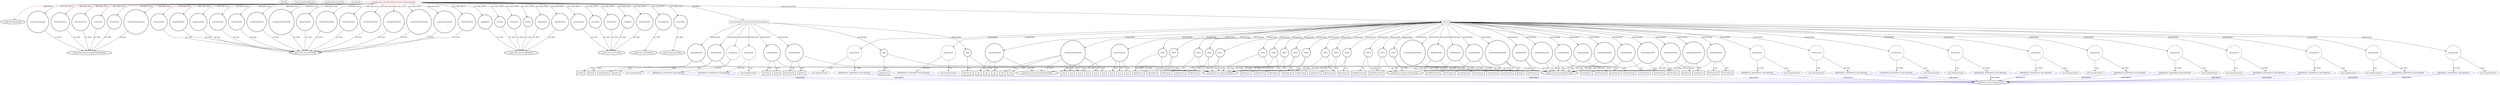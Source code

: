 digraph {
baseInfo[graphId=2993,category="extension_graph",isAnonymous=false,possibleRelation=true]
frameworkRelatedTypesInfo[0="javafx.fxml.Initializable"]
possibleCollaborationsInfo[0="2993~OVERRIDING_METHOD_DECLARATION-INSTANTIATION-~javafx.fxml.Initializable ~javafx.beans.value.ChangeListener ~false~true",1="2993~CLIENT_METHOD_DECLARATION-INSTANTIATION-~javafx.fxml.Initializable ~javafx.beans.value.ChangeListener ~false~true"]
locationInfo[projectName="hock323-eventManager",filePath="/hock323-eventManager/EventManager-master/src/eventManager/controller/pokerTournament/FormatController.java",contextSignature="FormatController",graphId="2993"]
0[label="eventManager.controller.pokerTournament.FormatController",vertexType="ROOT_CLIENT_CLASS_DECLARATION",isFrameworkType=false,color=red]
1[label="javafx.fxml.Initializable",vertexType="FRAMEWORK_INTERFACE_TYPE",isFrameworkType=true,peripheries=2]
2[label="buyinChipsCheck",vertexType="FIELD_DECLARATION",isFrameworkType=true,peripheries=2,shape=circle]
3[label="javafx.beans.property.SimpleBooleanProperty",vertexType="FRAMEWORK_CLASS_TYPE",isFrameworkType=true,peripheries=2]
4[label="buyinCostCheck",vertexType="FIELD_DECLARATION",isFrameworkType=true,peripheries=2,shape=circle]
6[label="chipsAddonField",vertexType="FIELD_DECLARATION",isFrameworkType=true,peripheries=2,shape=circle]
7[label="javafx.scene.control.TextField",vertexType="FRAMEWORK_CLASS_TYPE",isFrameworkType=true,peripheries=2]
8[label="chipsBuyinField",vertexType="FIELD_DECLARATION",isFrameworkType=true,peripheries=2,shape=circle]
10[label="costAddonField",vertexType="FIELD_DECLARATION",isFrameworkType=true,peripheries=2,shape=circle]
12[label="costBuyinField",vertexType="FIELD_DECLARATION",isFrameworkType=true,peripheries=2,shape=circle]
14[label="costKnockoutField",vertexType="FIELD_DECLARATION",isFrameworkType=true,peripheries=2,shape=circle]
16[label="createMode",vertexType="FIELD_DECLARATION",isFrameworkType=true,peripheries=2,shape=circle]
18[label="entryFee",vertexType="FIELD_DECLARATION",isFrameworkType=true,peripheries=2,shape=circle]
19[label="javafx.scene.control.ToggleButton",vertexType="FRAMEWORK_CLASS_TYPE",isFrameworkType=true,peripheries=2]
20[label="euroAddon",vertexType="FIELD_DECLARATION",isFrameworkType=true,peripheries=2,shape=circle]
21[label="javafx.scene.control.Label",vertexType="FRAMEWORK_CLASS_TYPE",isFrameworkType=true,peripheries=2]
22[label="euroKnockout",vertexType="FIELD_DECLARATION",isFrameworkType=true,peripheries=2,shape=circle]
24[label="euroRebuy",vertexType="FIELD_DECLARATION",isFrameworkType=true,peripheries=2,shape=circle]
26[label="extOrganizationFeeField",vertexType="FIELD_DECLARATION",isFrameworkType=true,peripheries=2,shape=circle]
28[label="externalFee",vertexType="FIELD_DECLARATION",isFrameworkType=true,peripheries=2,shape=circle]
30[label="feeTypeButton",vertexType="FIELD_DECLARATION",isFrameworkType=true,peripheries=2,shape=circle]
31[label="javafx.scene.control.Button",vertexType="FRAMEWORK_CLASS_TYPE",isFrameworkType=true,peripheries=2]
32[label="formatCheck",vertexType="FIELD_DECLARATION",isFrameworkType=true,peripheries=2,shape=circle]
34[label="formatVBox",vertexType="FIELD_DECLARATION",isFrameworkType=true,peripheries=2,shape=circle]
35[label="javafx.scene.layout.VBox",vertexType="FRAMEWORK_CLASS_TYPE",isFrameworkType=true,peripheries=2]
36[label="leaguePoolField",vertexType="FIELD_DECLARATION",isFrameworkType=true,peripheries=2,shape=circle]
38[label="levelMaxRebuyField",vertexType="FIELD_DECLARATION",isFrameworkType=true,peripheries=2,shape=circle]
40[label="lvMaxBuyinField",vertexType="FIELD_DECLARATION",isFrameworkType=true,peripheries=2,shape=circle]
42[label="numMaxAddonField",vertexType="FIELD_DECLARATION",isFrameworkType=true,peripheries=2,shape=circle]
44[label="numMaxRebuyField",vertexType="FIELD_DECLARATION",isFrameworkType=true,peripheries=2,shape=circle]
46[label="numMaxReentradaField",vertexType="FIELD_DECLARATION",isFrameworkType=true,peripheries=2,shape=circle]
48[label="numberExceptionCheck",vertexType="FIELD_DECLARATION",isFrameworkType=true,peripheries=2,shape=circle]
50[label="organizationFeeField",vertexType="FIELD_DECLARATION",isFrameworkType=true,peripheries=2,shape=circle]
52[label="perExternalFee",vertexType="FIELD_DECLARATION",isFrameworkType=true,peripheries=2,shape=circle]
54[label="perLeaguePool",vertexType="FIELD_DECLARATION",isFrameworkType=true,peripheries=2,shape=circle]
56[label="poolFee",vertexType="FIELD_DECLARATION",isFrameworkType=true,peripheries=2,shape=circle]
58[label="rebuyChipsField",vertexType="FIELD_DECLARATION",isFrameworkType=true,peripheries=2,shape=circle]
60[label="rebuyCostField",vertexType="FIELD_DECLARATION",isFrameworkType=true,peripheries=2,shape=circle]
62[label="toggleAddon",vertexType="FIELD_DECLARATION",isFrameworkType=true,peripheries=2,shape=circle]
64[label="toggleKnockout",vertexType="FIELD_DECLARATION",isFrameworkType=true,peripheries=2,shape=circle]
66[label="toggleRebuy",vertexType="FIELD_DECLARATION",isFrameworkType=true,peripheries=2,shape=circle]
68[label="tournamentChanged",vertexType="FIELD_DECLARATION",isFrameworkType=true,peripheries=2,shape=circle]
70[label="void initialize(java.net.URL,java.util.ResourceBundle)",vertexType="OVERRIDING_METHOD_DECLARATION",isFrameworkType=false,shape=box]
71[label="VAR0",vertexType="VARIABLE_EXPRESION",isFrameworkType=true,peripheries=2,shape=circle]
73[label="javafx.beans.value.ObservableValue",vertexType="FRAMEWORK_INTERFACE_TYPE",isFrameworkType=true,peripheries=2]
72[label="addListener()",vertexType="INSIDE_CALL",isFrameworkType=true,peripheries=2,shape=box]
74[label="rebuyCostField",vertexType="VARIABLE_EXPRESION",isFrameworkType=true,peripheries=2,shape=circle]
76[label="javafx.scene.control.TextInputControl",vertexType="FRAMEWORK_CLASS_TYPE",isFrameworkType=true,peripheries=2]
75[label="textProperty()",vertexType="INSIDE_CALL",isFrameworkType=true,peripheries=2,shape=box]
78[label="anonymous2",vertexType="VARIABLE_EXPRESION",isFrameworkType=false,shape=circle]
79[label="REFERENCE_ANONYMOUS_DECLARATION",vertexType="REFERENCE_ANONYMOUS_DECLARATION",isFrameworkType=false,color=blue]
80[label="javafx.beans.value.ChangeListener",vertexType="FRAMEWORK_INTERFACE_TYPE",isFrameworkType=true,peripheries=2]
77[label="new ChangeListener()",vertexType="CONSTRUCTOR_CALL",isFrameworkType=false]
81[label="costAddonField",vertexType="VARIABLE_EXPRESION",isFrameworkType=true,peripheries=2,shape=circle]
82[label="setText()",vertexType="INSIDE_CALL",isFrameworkType=true,peripheries=2,shape=box]
85[label="getText()",vertexType="INSIDE_CALL",isFrameworkType=true,peripheries=2,shape=box]
87[label="setText()",vertexType="INSIDE_CALL",isFrameworkType=true,peripheries=2,shape=box]
88[label="VAR6",vertexType="VARIABLE_EXPRESION",isFrameworkType=true,peripheries=2,shape=circle]
89[label="addListener()",vertexType="INSIDE_CALL",isFrameworkType=true,peripheries=2,shape=box]
91[label="rebuyChipsField",vertexType="VARIABLE_EXPRESION",isFrameworkType=true,peripheries=2,shape=circle]
92[label="textProperty()",vertexType="INSIDE_CALL",isFrameworkType=true,peripheries=2,shape=box]
95[label="anonymous8",vertexType="VARIABLE_EXPRESION",isFrameworkType=false,shape=circle]
96[label="REFERENCE_ANONYMOUS_DECLARATION",vertexType="REFERENCE_ANONYMOUS_DECLARATION",isFrameworkType=false,color=blue]
94[label="new ChangeListener()",vertexType="CONSTRUCTOR_CALL",isFrameworkType=false]
99[label="getText()",vertexType="INSIDE_CALL",isFrameworkType=true,peripheries=2,shape=box]
100[label="chipsAddonField",vertexType="VARIABLE_EXPRESION",isFrameworkType=true,peripheries=2,shape=circle]
101[label="setText()",vertexType="INSIDE_CALL",isFrameworkType=true,peripheries=2,shape=box]
104[label="setText()",vertexType="INSIDE_CALL",isFrameworkType=true,peripheries=2,shape=box]
114[label="void bind()",vertexType="CLIENT_METHOD_DECLARATION",isFrameworkType=false,shape=box]
115[label="VAR12",vertexType="VARIABLE_EXPRESION",isFrameworkType=true,peripheries=2,shape=circle]
117[label="javafx.beans.property.StringProperty",vertexType="FRAMEWORK_CLASS_TYPE",isFrameworkType=true,peripheries=2]
116[label="bindBidirectional()",vertexType="INSIDE_CALL",isFrameworkType=true,peripheries=2,shape=box]
118[label="lvMaxBuyinField",vertexType="VARIABLE_EXPRESION",isFrameworkType=true,peripheries=2,shape=circle]
119[label="textProperty()",vertexType="INSIDE_CALL",isFrameworkType=true,peripheries=2,shape=box]
121[label="VAR14",vertexType="VARIABLE_EXPRESION",isFrameworkType=true,peripheries=2,shape=circle]
122[label="bindBidirectional()",vertexType="INSIDE_CALL",isFrameworkType=true,peripheries=2,shape=box]
124[label="extOrganizationFeeField",vertexType="VARIABLE_EXPRESION",isFrameworkType=true,peripheries=2,shape=circle]
125[label="textProperty()",vertexType="INSIDE_CALL",isFrameworkType=true,peripheries=2,shape=box]
127[label="VAR16",vertexType="VARIABLE_EXPRESION",isFrameworkType=true,peripheries=2,shape=circle]
128[label="bindBidirectional()",vertexType="INSIDE_CALL",isFrameworkType=true,peripheries=2,shape=box]
130[label="leaguePoolField",vertexType="VARIABLE_EXPRESION",isFrameworkType=true,peripheries=2,shape=circle]
131[label="textProperty()",vertexType="INSIDE_CALL",isFrameworkType=true,peripheries=2,shape=box]
133[label="VAR18",vertexType="VARIABLE_EXPRESION",isFrameworkType=true,peripheries=2,shape=circle]
134[label="addListener()",vertexType="INSIDE_CALL",isFrameworkType=true,peripheries=2,shape=box]
136[label="costBuyinField",vertexType="VARIABLE_EXPRESION",isFrameworkType=true,peripheries=2,shape=circle]
137[label="textProperty()",vertexType="INSIDE_CALL",isFrameworkType=true,peripheries=2,shape=box]
140[label="anonymous20",vertexType="VARIABLE_EXPRESION",isFrameworkType=false,shape=circle]
141[label="REFERENCE_ANONYMOUS_DECLARATION",vertexType="REFERENCE_ANONYMOUS_DECLARATION",isFrameworkType=false,color=blue]
139[label="new ChangeListener()",vertexType="CONSTRUCTOR_CALL",isFrameworkType=false]
143[label="buyinCostCheck",vertexType="VARIABLE_EXPRESION",isFrameworkType=true,peripheries=2,shape=circle]
145[label="javafx.beans.property.BooleanPropertyBase",vertexType="FRAMEWORK_CLASS_TYPE",isFrameworkType=true,peripheries=2]
144[label="set()",vertexType="INSIDE_CALL",isFrameworkType=true,peripheries=2,shape=box]
147[label="set()",vertexType="INSIDE_CALL",isFrameworkType=true,peripheries=2,shape=box]
149[label="set()",vertexType="INSIDE_CALL",isFrameworkType=true,peripheries=2,shape=box]
150[label="VAR24",vertexType="VARIABLE_EXPRESION",isFrameworkType=true,peripheries=2,shape=circle]
151[label="addListener()",vertexType="INSIDE_CALL",isFrameworkType=true,peripheries=2,shape=box]
153[label="chipsBuyinField",vertexType="VARIABLE_EXPRESION",isFrameworkType=true,peripheries=2,shape=circle]
154[label="textProperty()",vertexType="INSIDE_CALL",isFrameworkType=true,peripheries=2,shape=box]
157[label="anonymous26",vertexType="VARIABLE_EXPRESION",isFrameworkType=false,shape=circle]
158[label="REFERENCE_ANONYMOUS_DECLARATION",vertexType="REFERENCE_ANONYMOUS_DECLARATION",isFrameworkType=false,color=blue]
156[label="new ChangeListener()",vertexType="CONSTRUCTOR_CALL",isFrameworkType=false]
160[label="buyinChipsCheck",vertexType="VARIABLE_EXPRESION",isFrameworkType=true,peripheries=2,shape=circle]
161[label="set()",vertexType="INSIDE_CALL",isFrameworkType=true,peripheries=2,shape=box]
164[label="set()",vertexType="INSIDE_CALL",isFrameworkType=true,peripheries=2,shape=box]
166[label="set()",vertexType="INSIDE_CALL",isFrameworkType=true,peripheries=2,shape=box]
167[label="VAR30",vertexType="VARIABLE_EXPRESION",isFrameworkType=true,peripheries=2,shape=circle]
168[label="addListener()",vertexType="INSIDE_CALL",isFrameworkType=true,peripheries=2,shape=box]
171[label="textProperty()",vertexType="INSIDE_CALL",isFrameworkType=true,peripheries=2,shape=box]
173[label="anonymous32",vertexType="VARIABLE_EXPRESION",isFrameworkType=false,shape=circle]
174[label="REFERENCE_ANONYMOUS_DECLARATION",vertexType="REFERENCE_ANONYMOUS_DECLARATION",isFrameworkType=false,color=blue]
172[label="new ChangeListener()",vertexType="CONSTRUCTOR_CALL",isFrameworkType=false]
176[label="numberExceptionCheck",vertexType="VARIABLE_EXPRESION",isFrameworkType=true,peripheries=2,shape=circle]
177[label="set()",vertexType="INSIDE_CALL",isFrameworkType=true,peripheries=2,shape=box]
180[label="set()",vertexType="INSIDE_CALL",isFrameworkType=true,peripheries=2,shape=box]
181[label="VAR35",vertexType="VARIABLE_EXPRESION",isFrameworkType=true,peripheries=2,shape=circle]
182[label="addListener()",vertexType="INSIDE_CALL",isFrameworkType=true,peripheries=2,shape=box]
184[label="numMaxReentradaField",vertexType="VARIABLE_EXPRESION",isFrameworkType=true,peripheries=2,shape=circle]
185[label="textProperty()",vertexType="INSIDE_CALL",isFrameworkType=true,peripheries=2,shape=box]
188[label="anonymous37",vertexType="VARIABLE_EXPRESION",isFrameworkType=false,shape=circle]
189[label="REFERENCE_ANONYMOUS_DECLARATION",vertexType="REFERENCE_ANONYMOUS_DECLARATION",isFrameworkType=false,color=blue]
187[label="new ChangeListener()",vertexType="CONSTRUCTOR_CALL",isFrameworkType=false]
192[label="getText()",vertexType="INSIDE_CALL",isFrameworkType=true,peripheries=2,shape=box]
194[label="set()",vertexType="INSIDE_CALL",isFrameworkType=true,peripheries=2,shape=box]
196[label="set()",vertexType="INSIDE_CALL",isFrameworkType=true,peripheries=2,shape=box]
197[label="VAR41",vertexType="VARIABLE_EXPRESION",isFrameworkType=true,peripheries=2,shape=circle]
198[label="addListener()",vertexType="INSIDE_CALL",isFrameworkType=true,peripheries=2,shape=box]
200[label="rebuyCostField",vertexType="VARIABLE_EXPRESION",isFrameworkType=true,peripheries=2,shape=circle]
201[label="textProperty()",vertexType="INSIDE_CALL",isFrameworkType=true,peripheries=2,shape=box]
204[label="anonymous43",vertexType="VARIABLE_EXPRESION",isFrameworkType=false,shape=circle]
205[label="REFERENCE_ANONYMOUS_DECLARATION",vertexType="REFERENCE_ANONYMOUS_DECLARATION",isFrameworkType=false,color=blue]
203[label="new ChangeListener()",vertexType="CONSTRUCTOR_CALL",isFrameworkType=false]
207[label="VAR44",vertexType="VARIABLE_EXPRESION",isFrameworkType=true,peripheries=2,shape=circle]
208[label="addListener()",vertexType="INSIDE_CALL",isFrameworkType=true,peripheries=2,shape=box]
210[label="rebuyChipsField",vertexType="VARIABLE_EXPRESION",isFrameworkType=true,peripheries=2,shape=circle]
211[label="textProperty()",vertexType="INSIDE_CALL",isFrameworkType=true,peripheries=2,shape=box]
214[label="anonymous46",vertexType="VARIABLE_EXPRESION",isFrameworkType=false,shape=circle]
215[label="REFERENCE_ANONYMOUS_DECLARATION",vertexType="REFERENCE_ANONYMOUS_DECLARATION",isFrameworkType=false,color=blue]
213[label="new ChangeListener()",vertexType="CONSTRUCTOR_CALL",isFrameworkType=false]
217[label="VAR47",vertexType="VARIABLE_EXPRESION",isFrameworkType=true,peripheries=2,shape=circle]
218[label="addListener()",vertexType="INSIDE_CALL",isFrameworkType=true,peripheries=2,shape=box]
220[label="numMaxRebuyField",vertexType="VARIABLE_EXPRESION",isFrameworkType=true,peripheries=2,shape=circle]
221[label="textProperty()",vertexType="INSIDE_CALL",isFrameworkType=true,peripheries=2,shape=box]
224[label="anonymous49",vertexType="VARIABLE_EXPRESION",isFrameworkType=false,shape=circle]
225[label="REFERENCE_ANONYMOUS_DECLARATION",vertexType="REFERENCE_ANONYMOUS_DECLARATION",isFrameworkType=false,color=blue]
223[label="new ChangeListener()",vertexType="CONSTRUCTOR_CALL",isFrameworkType=false]
227[label="VAR50",vertexType="VARIABLE_EXPRESION",isFrameworkType=true,peripheries=2,shape=circle]
228[label="addListener()",vertexType="INSIDE_CALL",isFrameworkType=true,peripheries=2,shape=box]
230[label="levelMaxRebuyField",vertexType="VARIABLE_EXPRESION",isFrameworkType=true,peripheries=2,shape=circle]
231[label="textProperty()",vertexType="INSIDE_CALL",isFrameworkType=true,peripheries=2,shape=box]
234[label="anonymous52",vertexType="VARIABLE_EXPRESION",isFrameworkType=false,shape=circle]
235[label="REFERENCE_ANONYMOUS_DECLARATION",vertexType="REFERENCE_ANONYMOUS_DECLARATION",isFrameworkType=false,color=blue]
233[label="new ChangeListener()",vertexType="CONSTRUCTOR_CALL",isFrameworkType=false]
237[label="VAR53",vertexType="VARIABLE_EXPRESION",isFrameworkType=true,peripheries=2,shape=circle]
238[label="addListener()",vertexType="INSIDE_CALL",isFrameworkType=true,peripheries=2,shape=box]
240[label="costAddonField",vertexType="VARIABLE_EXPRESION",isFrameworkType=true,peripheries=2,shape=circle]
241[label="textProperty()",vertexType="INSIDE_CALL",isFrameworkType=true,peripheries=2,shape=box]
244[label="anonymous55",vertexType="VARIABLE_EXPRESION",isFrameworkType=false,shape=circle]
245[label="REFERENCE_ANONYMOUS_DECLARATION",vertexType="REFERENCE_ANONYMOUS_DECLARATION",isFrameworkType=false,color=blue]
243[label="new ChangeListener()",vertexType="CONSTRUCTOR_CALL",isFrameworkType=false]
247[label="VAR56",vertexType="VARIABLE_EXPRESION",isFrameworkType=true,peripheries=2,shape=circle]
248[label="addListener()",vertexType="INSIDE_CALL",isFrameworkType=true,peripheries=2,shape=box]
250[label="chipsAddonField",vertexType="VARIABLE_EXPRESION",isFrameworkType=true,peripheries=2,shape=circle]
251[label="textProperty()",vertexType="INSIDE_CALL",isFrameworkType=true,peripheries=2,shape=box]
254[label="anonymous58",vertexType="VARIABLE_EXPRESION",isFrameworkType=false,shape=circle]
255[label="REFERENCE_ANONYMOUS_DECLARATION",vertexType="REFERENCE_ANONYMOUS_DECLARATION",isFrameworkType=false,color=blue]
253[label="new ChangeListener()",vertexType="CONSTRUCTOR_CALL",isFrameworkType=false]
257[label="VAR59",vertexType="VARIABLE_EXPRESION",isFrameworkType=true,peripheries=2,shape=circle]
258[label="addListener()",vertexType="INSIDE_CALL",isFrameworkType=true,peripheries=2,shape=box]
260[label="numMaxAddonField",vertexType="VARIABLE_EXPRESION",isFrameworkType=true,peripheries=2,shape=circle]
261[label="textProperty()",vertexType="INSIDE_CALL",isFrameworkType=true,peripheries=2,shape=box]
264[label="anonymous61",vertexType="VARIABLE_EXPRESION",isFrameworkType=false,shape=circle]
265[label="REFERENCE_ANONYMOUS_DECLARATION",vertexType="REFERENCE_ANONYMOUS_DECLARATION",isFrameworkType=false,color=blue]
263[label="new ChangeListener()",vertexType="CONSTRUCTOR_CALL",isFrameworkType=false]
267[label="VAR62",vertexType="VARIABLE_EXPRESION",isFrameworkType=true,peripheries=2,shape=circle]
268[label="addListener()",vertexType="INSIDE_CALL",isFrameworkType=true,peripheries=2,shape=box]
270[label="costKnockoutField",vertexType="VARIABLE_EXPRESION",isFrameworkType=true,peripheries=2,shape=circle]
271[label="textProperty()",vertexType="INSIDE_CALL",isFrameworkType=true,peripheries=2,shape=box]
274[label="anonymous64",vertexType="VARIABLE_EXPRESION",isFrameworkType=false,shape=circle]
275[label="REFERENCE_ANONYMOUS_DECLARATION",vertexType="REFERENCE_ANONYMOUS_DECLARATION",isFrameworkType=false,color=blue]
273[label="new ChangeListener()",vertexType="CONSTRUCTOR_CALL",isFrameworkType=false]
278[label="getText()",vertexType="INSIDE_CALL",isFrameworkType=true,peripheries=2,shape=box]
280[label="set()",vertexType="INSIDE_CALL",isFrameworkType=true,peripheries=2,shape=box]
282[label="set()",vertexType="INSIDE_CALL",isFrameworkType=true,peripheries=2,shape=box]
283[label="VAR68",vertexType="VARIABLE_EXPRESION",isFrameworkType=true,peripheries=2,shape=circle]
284[label="addListener()",vertexType="INSIDE_CALL",isFrameworkType=true,peripheries=2,shape=box]
286[label="organizationFeeField",vertexType="VARIABLE_EXPRESION",isFrameworkType=true,peripheries=2,shape=circle]
287[label="textProperty()",vertexType="INSIDE_CALL",isFrameworkType=true,peripheries=2,shape=box]
290[label="anonymous70",vertexType="VARIABLE_EXPRESION",isFrameworkType=false,shape=circle]
291[label="REFERENCE_ANONYMOUS_DECLARATION",vertexType="REFERENCE_ANONYMOUS_DECLARATION",isFrameworkType=false,color=blue]
289[label="new ChangeListener()",vertexType="CONSTRUCTOR_CALL",isFrameworkType=false]
294[label="set()",vertexType="INSIDE_CALL",isFrameworkType=true,peripheries=2,shape=box]
296[label="set()",vertexType="INSIDE_CALL",isFrameworkType=true,peripheries=2,shape=box]
0->1[label="IMPLEMENT",color=red]
0->2[label="DECLARE_FIELD"]
2->3[label="OF_TYPE"]
0->4[label="DECLARE_FIELD"]
4->3[label="OF_TYPE"]
0->6[label="DECLARE_FIELD"]
6->7[label="OF_TYPE"]
0->8[label="DECLARE_FIELD"]
8->7[label="OF_TYPE"]
0->10[label="DECLARE_FIELD"]
10->7[label="OF_TYPE"]
0->12[label="DECLARE_FIELD"]
12->7[label="OF_TYPE"]
0->14[label="DECLARE_FIELD"]
14->7[label="OF_TYPE"]
0->16[label="DECLARE_FIELD"]
16->3[label="OF_TYPE"]
0->18[label="DECLARE_FIELD"]
18->19[label="OF_TYPE"]
0->20[label="DECLARE_FIELD"]
20->21[label="OF_TYPE"]
0->22[label="DECLARE_FIELD"]
22->21[label="OF_TYPE"]
0->24[label="DECLARE_FIELD"]
24->21[label="OF_TYPE"]
0->26[label="DECLARE_FIELD"]
26->7[label="OF_TYPE"]
0->28[label="DECLARE_FIELD"]
28->19[label="OF_TYPE"]
0->30[label="DECLARE_FIELD"]
30->31[label="OF_TYPE"]
0->32[label="DECLARE_FIELD"]
32->3[label="OF_TYPE"]
0->34[label="DECLARE_FIELD"]
34->35[label="OF_TYPE"]
0->36[label="DECLARE_FIELD"]
36->7[label="OF_TYPE"]
0->38[label="DECLARE_FIELD"]
38->7[label="OF_TYPE"]
0->40[label="DECLARE_FIELD"]
40->7[label="OF_TYPE"]
0->42[label="DECLARE_FIELD"]
42->7[label="OF_TYPE"]
0->44[label="DECLARE_FIELD"]
44->7[label="OF_TYPE"]
0->46[label="DECLARE_FIELD"]
46->7[label="OF_TYPE"]
0->48[label="DECLARE_FIELD"]
48->3[label="OF_TYPE"]
0->50[label="DECLARE_FIELD"]
50->7[label="OF_TYPE"]
0->52[label="DECLARE_FIELD"]
52->21[label="OF_TYPE"]
0->54[label="DECLARE_FIELD"]
54->21[label="OF_TYPE"]
0->56[label="DECLARE_FIELD"]
56->19[label="OF_TYPE"]
0->58[label="DECLARE_FIELD"]
58->7[label="OF_TYPE"]
0->60[label="DECLARE_FIELD"]
60->7[label="OF_TYPE"]
0->62[label="DECLARE_FIELD"]
62->19[label="OF_TYPE"]
0->64[label="DECLARE_FIELD"]
64->19[label="OF_TYPE"]
0->66[label="DECLARE_FIELD"]
66->19[label="OF_TYPE"]
0->68[label="DECLARE_FIELD"]
68->3[label="OF_TYPE"]
0->70[label="OVERRIDE"]
70->71[label="INSTANTIATE"]
71->73[label="OF_TYPE"]
71->72[label="CALL"]
70->74[label="INSTANTIATE"]
74->76[label="OF_TYPE"]
74->75[label="CALL"]
70->78[label="INSTANTIATE"]
79->80[label="IMPLEMENT",color=blue]
78->79[label="OF_TYPE"]
78->77[label="CALL"]
70->81[label="INSTANTIATE"]
81->76[label="OF_TYPE"]
81->82[label="CALL"]
74->85[label="CALL"]
81->87[label="CALL"]
70->88[label="INSTANTIATE"]
88->73[label="OF_TYPE"]
88->89[label="CALL"]
70->91[label="INSTANTIATE"]
91->76[label="OF_TYPE"]
91->92[label="CALL"]
70->95[label="INSTANTIATE"]
96->80[label="IMPLEMENT",color=blue]
95->96[label="OF_TYPE"]
95->94[label="CALL"]
91->99[label="CALL"]
70->100[label="INSTANTIATE"]
100->76[label="OF_TYPE"]
100->101[label="CALL"]
100->104[label="CALL"]
0->114[label="DECLARE_METHOD"]
114->115[label="INSTANTIATE"]
115->117[label="OF_TYPE"]
115->116[label="CALL"]
114->118[label="INSTANTIATE"]
118->76[label="OF_TYPE"]
118->119[label="CALL"]
114->121[label="INSTANTIATE"]
121->117[label="OF_TYPE"]
121->122[label="CALL"]
114->124[label="INSTANTIATE"]
124->76[label="OF_TYPE"]
124->125[label="CALL"]
114->127[label="INSTANTIATE"]
127->117[label="OF_TYPE"]
127->128[label="CALL"]
114->130[label="INSTANTIATE"]
130->76[label="OF_TYPE"]
130->131[label="CALL"]
114->133[label="INSTANTIATE"]
133->73[label="OF_TYPE"]
133->134[label="CALL"]
114->136[label="INSTANTIATE"]
136->76[label="OF_TYPE"]
136->137[label="CALL"]
114->140[label="INSTANTIATE"]
141->80[label="IMPLEMENT",color=blue]
140->141[label="OF_TYPE"]
140->139[label="CALL"]
114->143[label="INSTANTIATE"]
143->145[label="OF_TYPE"]
143->144[label="CALL"]
143->147[label="CALL"]
143->149[label="CALL"]
114->150[label="INSTANTIATE"]
150->73[label="OF_TYPE"]
150->151[label="CALL"]
114->153[label="INSTANTIATE"]
153->76[label="OF_TYPE"]
153->154[label="CALL"]
114->157[label="INSTANTIATE"]
158->80[label="IMPLEMENT",color=blue]
157->158[label="OF_TYPE"]
157->156[label="CALL"]
114->160[label="INSTANTIATE"]
160->145[label="OF_TYPE"]
160->161[label="CALL"]
160->164[label="CALL"]
160->166[label="CALL"]
114->167[label="INSTANTIATE"]
167->73[label="OF_TYPE"]
167->168[label="CALL"]
118->171[label="CALL"]
114->173[label="INSTANTIATE"]
174->80[label="IMPLEMENT",color=blue]
173->174[label="OF_TYPE"]
173->172[label="CALL"]
114->176[label="INSTANTIATE"]
176->145[label="OF_TYPE"]
176->177[label="CALL"]
176->180[label="CALL"]
114->181[label="INSTANTIATE"]
181->73[label="OF_TYPE"]
181->182[label="CALL"]
114->184[label="INSTANTIATE"]
184->76[label="OF_TYPE"]
184->185[label="CALL"]
114->188[label="INSTANTIATE"]
189->80[label="IMPLEMENT",color=blue]
188->189[label="OF_TYPE"]
188->187[label="CALL"]
184->192[label="CALL"]
176->194[label="CALL"]
176->196[label="CALL"]
114->197[label="INSTANTIATE"]
197->73[label="OF_TYPE"]
197->198[label="CALL"]
114->200[label="INSTANTIATE"]
200->76[label="OF_TYPE"]
200->201[label="CALL"]
114->204[label="INSTANTIATE"]
205->80[label="IMPLEMENT",color=blue]
204->205[label="OF_TYPE"]
204->203[label="CALL"]
114->207[label="INSTANTIATE"]
207->73[label="OF_TYPE"]
207->208[label="CALL"]
114->210[label="INSTANTIATE"]
210->76[label="OF_TYPE"]
210->211[label="CALL"]
114->214[label="INSTANTIATE"]
215->80[label="IMPLEMENT",color=blue]
214->215[label="OF_TYPE"]
214->213[label="CALL"]
114->217[label="INSTANTIATE"]
217->73[label="OF_TYPE"]
217->218[label="CALL"]
114->220[label="INSTANTIATE"]
220->76[label="OF_TYPE"]
220->221[label="CALL"]
114->224[label="INSTANTIATE"]
225->80[label="IMPLEMENT",color=blue]
224->225[label="OF_TYPE"]
224->223[label="CALL"]
114->227[label="INSTANTIATE"]
227->73[label="OF_TYPE"]
227->228[label="CALL"]
114->230[label="INSTANTIATE"]
230->76[label="OF_TYPE"]
230->231[label="CALL"]
114->234[label="INSTANTIATE"]
235->80[label="IMPLEMENT",color=blue]
234->235[label="OF_TYPE"]
234->233[label="CALL"]
114->237[label="INSTANTIATE"]
237->73[label="OF_TYPE"]
237->238[label="CALL"]
114->240[label="INSTANTIATE"]
240->76[label="OF_TYPE"]
240->241[label="CALL"]
114->244[label="INSTANTIATE"]
245->80[label="IMPLEMENT",color=blue]
244->245[label="OF_TYPE"]
244->243[label="CALL"]
114->247[label="INSTANTIATE"]
247->73[label="OF_TYPE"]
247->248[label="CALL"]
114->250[label="INSTANTIATE"]
250->76[label="OF_TYPE"]
250->251[label="CALL"]
114->254[label="INSTANTIATE"]
255->80[label="IMPLEMENT",color=blue]
254->255[label="OF_TYPE"]
254->253[label="CALL"]
114->257[label="INSTANTIATE"]
257->73[label="OF_TYPE"]
257->258[label="CALL"]
114->260[label="INSTANTIATE"]
260->76[label="OF_TYPE"]
260->261[label="CALL"]
114->264[label="INSTANTIATE"]
265->80[label="IMPLEMENT",color=blue]
264->265[label="OF_TYPE"]
264->263[label="CALL"]
114->267[label="INSTANTIATE"]
267->73[label="OF_TYPE"]
267->268[label="CALL"]
114->270[label="INSTANTIATE"]
270->76[label="OF_TYPE"]
270->271[label="CALL"]
114->274[label="INSTANTIATE"]
275->80[label="IMPLEMENT",color=blue]
274->275[label="OF_TYPE"]
274->273[label="CALL"]
270->278[label="CALL"]
176->280[label="CALL"]
176->282[label="CALL"]
114->283[label="INSTANTIATE"]
283->73[label="OF_TYPE"]
283->284[label="CALL"]
114->286[label="INSTANTIATE"]
286->76[label="OF_TYPE"]
286->287[label="CALL"]
114->290[label="INSTANTIATE"]
291->80[label="IMPLEMENT",color=blue]
290->291[label="OF_TYPE"]
290->289[label="CALL"]
176->294[label="CALL"]
176->296[label="CALL"]
}

